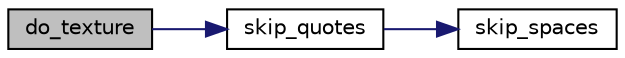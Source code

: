 digraph "do_texture"
{
  edge [fontname="Helvetica",fontsize="10",labelfontname="Helvetica",labelfontsize="10"];
  node [fontname="Helvetica",fontsize="10",shape=record];
  rankdir="LR";
  Node1 [label="do_texture",height=0.2,width=0.4,color="black", fillcolor="grey75", style="filled", fontcolor="black"];
  Node1 -> Node2 [color="midnightblue",fontsize="10",style="solid",fontname="Helvetica"];
  Node2 [label="skip_quotes",height=0.2,width=0.4,color="black", fillcolor="white", style="filled",URL="$grloadac_8cpp.html#abcede5f3a647da17deabbd1ccbae1f0e"];
  Node2 -> Node3 [color="midnightblue",fontsize="10",style="solid",fontname="Helvetica"];
  Node3 [label="skip_spaces",height=0.2,width=0.4,color="black", fillcolor="white", style="filled",URL="$grloadac_8cpp.html#a5141f5ea5d72fbbeb66ab378a40d3edd"];
}
